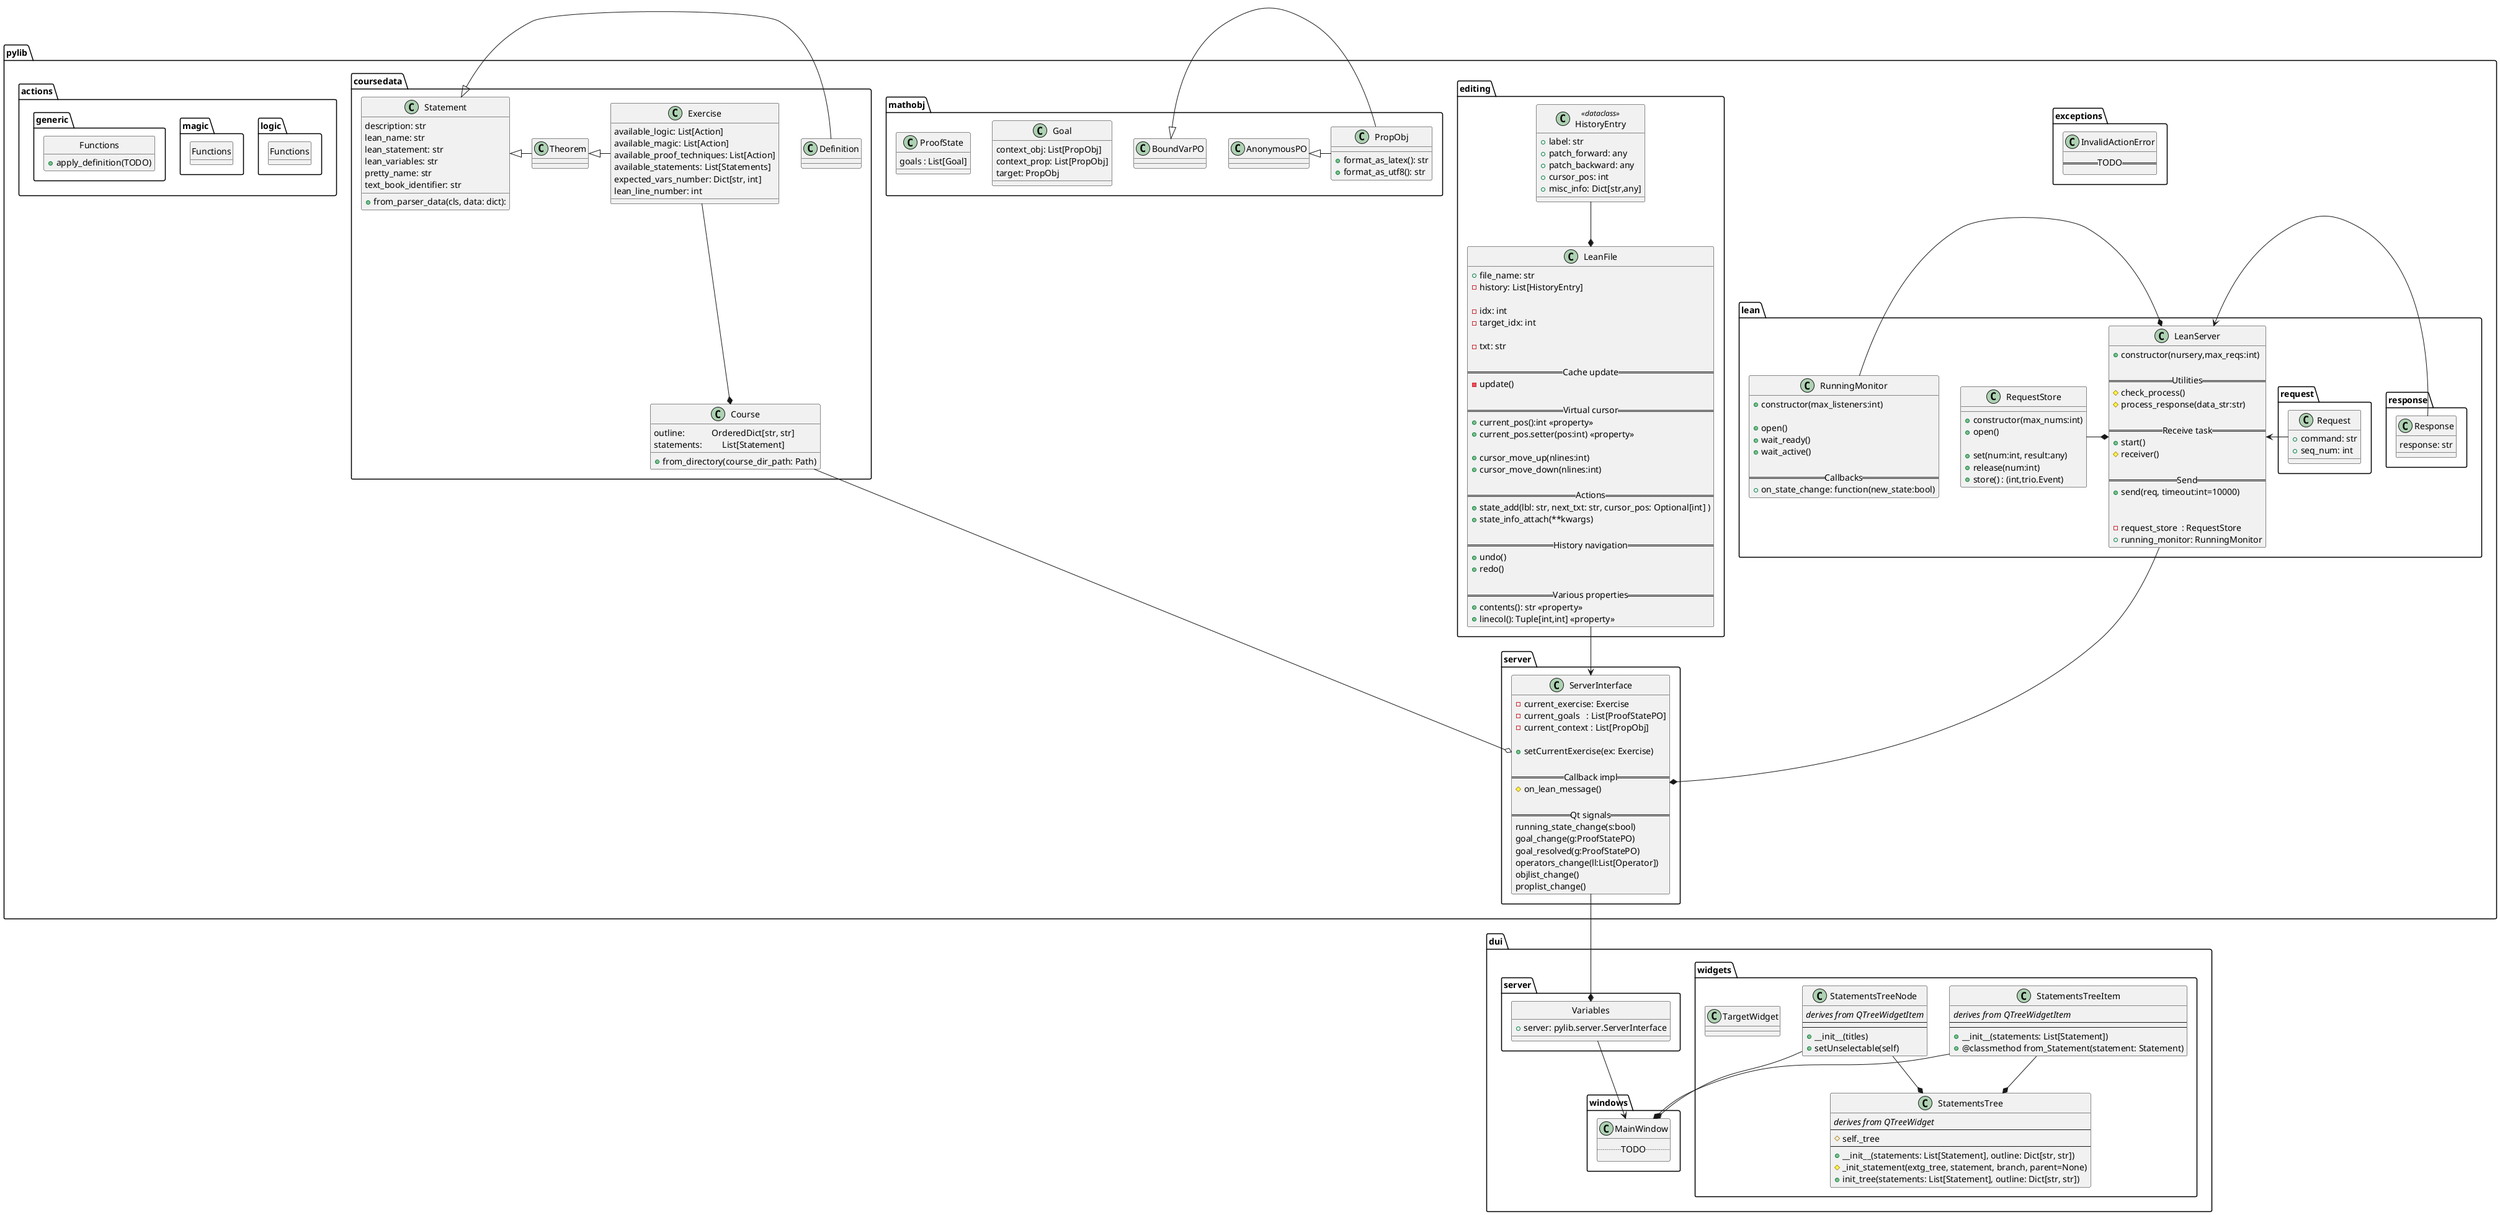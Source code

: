 @startuml
namespace pylib {
    namespace exceptions {
        class InvalidActionError {
            == TODO ==
        }
    }

    namespace lean {
        namespace response {
            class Response {
                {field} response: str
            }
        }

        namespace request {
            class Request {
                {field} +command: str
                {field} +seq_num: int
            }
        }

        class RequestStore {
            {method} +constructor(max_nums:int)
            {method} +open()

            {method} +set(num:int, result:any)
            {method} +release(num:int)
            {method} +store() : (int,trio.Event)
        }

        class RunningMonitor {
            {method} +constructor(max_listeners:int)

            {method} +open()
            {method} +wait_ready()
            {method} +wait_active()

            == Callbacks ==
            {field}  +on_state_change: function(new_state:bool)
        }

        class LeanServer {
            {method} +constructor(nursery,max_reqs:int)

            == Utilities ==
            {method} #check_process()
            {method} #process_response(data_str:str)

            == Receive task ==
            {method} +start()
            {method} #receiver()

            == Send ==
            {method} +send(req, timeout:int=10000)


            {field} -request_store  : RequestStore
            {field} +running_monitor: RunningMonitor
        }

        ' note top of LeanServer : Florian

        pylib.lean.RequestStore      -* pylib.lean.LeanServer
        pylib.lean.RunningMonitor    -* pylib.lean.LeanServer

        pylib.lean.response.Response -> pylib.lean.LeanServer
        pylib.lean.request.Request   -> pylib.lean.LeanServer
    }

    namespace editing {
        class HistoryEntry <<dataclass>> {
            +label: str
            +patch_forward: any
            +patch_backward: any
            +cursor_pos: int
            +misc_info: Dict[str,any]
        }

        class LeanFile {
            +file_name: str
            -history: List[HistoryEntry]

            -idx: int
            -target_idx: int

            -txt: str

            == Cache update ==
            -update()

            == Virtual cursor ==
            +current_pos():int <<property>>
            +current_pos.setter(pos:int) <<property>>

            +cursor_move_up(nlines:int)
            +cursor_move_down(nlines:int)

            == Actions ==
            +state_add(lbl: str, next_txt: str, cursor_pos: Optional[int] )
            +state_info_attach(**kwargs)

            == History navigation ==
            +undo()
            +redo()

            == Various properties ==
            +contents(): str <<property>>
            +linecol(): Tuple[int,int] <<property>>
        }

        HistoryEntry --* LeanFile
    }

    namespace mathobj {
        class PropObj {
            +format_as_latex(): str
            +format_as_utf8(): str
        }

        class AnonymousPO
        class BoundVarPO
        'class ProofStatePO

        class Goal {
            context_obj: List[PropObj]
            context_prop: List[PropObj]
            target: PropObj
        }

        class ProofState {
            goals : List[Goal]
        }
            

        AnonymousPO  <|- PropObj
        BoundVarPO   <|- PropObj
        
        'ProofStatePO <|- PropObj
    }

    namespace coursedata {
        class Statement {
            description: str
            lean_name: str  
            lean_statement: str  
            lean_variables: str  
            pretty_name: str 
            text_book_identifier: str    
            +from_parser_data(cls, data: dict):
        }

        class Theorem {
        }

        class Exercise {
            available_logic: List[Action]
            available_magic: List[Action]  
            available_proof_techniques: List[Action]
            available_statements: List[Statements]
            expected_vars_number: Dict[str, int]
            lean_line_number: int
        }

        class Definition

        Statement <|- Definition
        Statement <|- Theorem
        Theorem   <|- Exercise

        class Course {
            outline:            OrderedDict[str, str]
            statements:         List[Statement]
            +from_directory(course_dir_path: Path)
        }

        Exercise --* Course
    }

    namespace actions {
        namespace logic {
            class Functions {

            }

            hide Functions circle
            hide Functions members
            show Functions methods
        }

        namespace magic {
            class Functions {

            }

            hide Functions circle
            hide Functions members
            show Functions methods
        }

        namespace generic {
            class Functions {
                +apply_definition(TODO)
            }

            hide Functions circle
            hide Functions members
            show Functions methods
        }
    }

    namespace server {
        class ServerInterface {
            -current_exercise: Exercise
            -current_goals   : List[ProofStatePO]
            -current_context : List[PropObj]

            +setCurrentExercise(ex: Exercise)

            == Callback impl ==
            #on_lean_message()

            == Qt signals ==
            running_state_change(s:bool)
            goal_change(g:ProofStatePO)
            goal_resolved(g:ProofStatePO)
            operators_change(ll:List[Operator])
            objlist_change()
            proplist_change()
        }
    }

    pylib.coursedata.Course   --o pylib.server.ServerInterface

    pylib.editing.LeanFile  --> pylib.server.ServerInterface
    pylib.lean.LeanServer   --* pylib.server.ServerInterface
}

namespace dui {
    namespace widgets {
		class StatementsTree {
			<i>derives from QTreeWidget</i>
			--
			#self._tree
			--
			+__init__(statements: List[Statement], outline: Dict[str, str])
			#_init_statement(extg_tree, statement, branch, parent=None)
			+init_tree(statements: List[Statement], outline: Dict[str, str])
		}
        class StatementsTreeItem {
			<i>derives from QTreeWidgetItem</i>
			--
			--
			+__init__(statements: List[Statement])
			+@classmethod from_Statement(statement: Statement)
		}
        class StatementsTreeNode {
			<i>derives from QTreeWidgetItem</i>
			--
			--
			+__init__(titles)
			+setUnselectable(self)
		}
        class TargetWidget
    }

    namespace windows {
        class MainWindow {
            .. TODO ..
        }
    }

    namespace server {
        class Variables {
            +server: pylib.server.ServerInterface
        }

        pylib.server.ServerInterface --* Variables

        hide Variables circle
        hide Variables methods
        show Variables members
    }

    dui.widgets.StatementsTreeItem  --* dui.windows.MainWindow
    dui.widgets.StatementsTreeItem	--* dui.widgets.StatementsTree
    dui.widgets.StatementsTreeNode	--* dui.windows.MainWindow
    dui.widgets.StatementsTreeNode	--* dui.widgets.StatementsTree

    dui.server.Variables     --> dui.windows.MainWindow

    ' note left of dui.windows.MainWindow : Kryzar
}
@enduml
